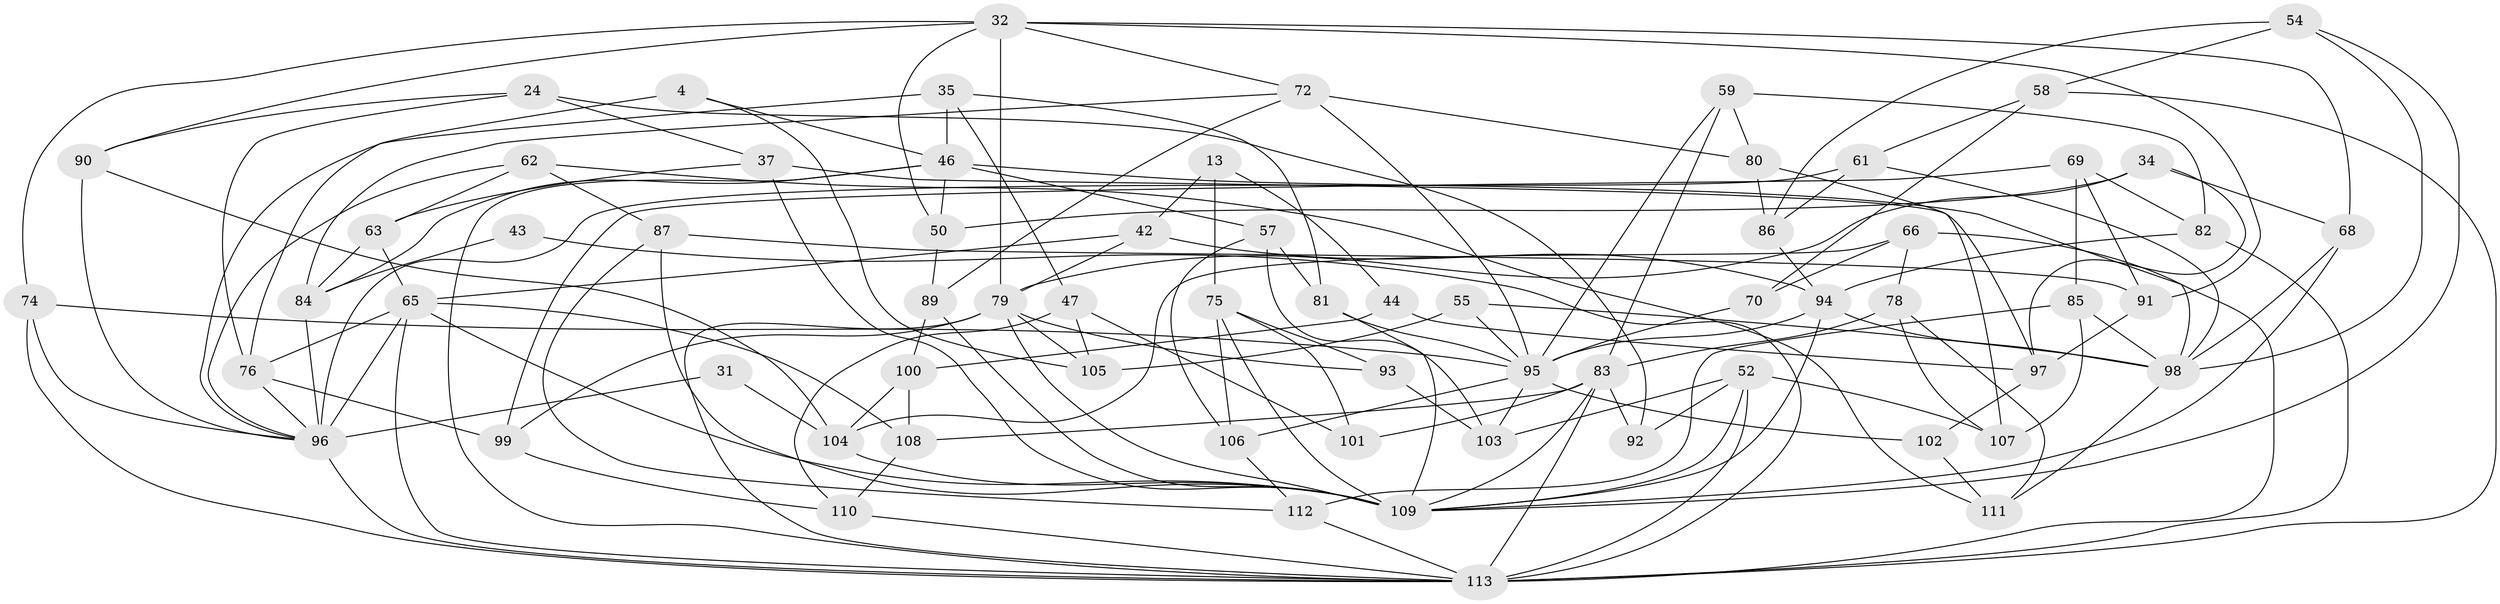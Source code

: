 // original degree distribution, {4: 1.0}
// Generated by graph-tools (version 1.1) at 2025/03/03/04/25 22:03:00]
// undirected, 67 vertices, 157 edges
graph export_dot {
graph [start="1"]
  node [color=gray90,style=filled];
  4;
  13;
  24;
  31;
  32 [super="+8+29"];
  34;
  35;
  37;
  42;
  43;
  44;
  46 [super="+18+30"];
  47;
  50;
  52 [super="+40"];
  54;
  55;
  57;
  58;
  59;
  61;
  62;
  63 [super="+60"];
  65 [super="+9+64"];
  66;
  68;
  69;
  70;
  72 [super="+41"];
  74;
  75 [super="+5+22"];
  76 [super="+3"];
  78;
  79 [super="+25+48"];
  80;
  81;
  82;
  83 [super="+39"];
  84 [super="+77+53"];
  85;
  86;
  87;
  89;
  90;
  91;
  92;
  93;
  94 [super="+26+73"];
  95 [super="+6+12+56"];
  96 [super="+1+36+49"];
  97 [super="+27"];
  98 [super="+7+51"];
  99;
  100 [super="+38"];
  101;
  102;
  103;
  104 [super="+45"];
  105;
  106;
  107;
  108;
  109 [super="+88+14+19"];
  110;
  111;
  112;
  113 [super="+33+71"];
  4 -- 46;
  4 -- 76 [weight=2];
  4 -- 105;
  13 -- 42;
  13 -- 44;
  13 -- 75 [weight=2];
  24 -- 90;
  24 -- 92;
  24 -- 37;
  24 -- 76;
  31 -- 104;
  31 -- 96 [weight=3];
  32 -- 79 [weight=2];
  32 -- 74;
  32 -- 90;
  32 -- 91;
  32 -- 68;
  32 -- 50;
  32 -- 72;
  34 -- 50;
  34 -- 68;
  34 -- 79;
  34 -- 97;
  35 -- 47;
  35 -- 81;
  35 -- 96;
  35 -- 46;
  37 -- 97;
  37 -- 63;
  37 -- 109;
  42 -- 79;
  42 -- 65;
  42 -- 94;
  43 -- 113 [weight=2];
  43 -- 84 [weight=2];
  44 -- 100 [weight=2];
  44 -- 97;
  46 -- 50;
  46 -- 98;
  46 -- 57;
  46 -- 84 [weight=2];
  46 -- 113;
  47 -- 105;
  47 -- 110;
  47 -- 101;
  50 -- 89;
  52 -- 103;
  52 -- 92 [weight=2];
  52 -- 107;
  52 -- 109;
  52 -- 113;
  54 -- 98;
  54 -- 58;
  54 -- 86;
  54 -- 109;
  55 -- 105;
  55 -- 95 [weight=2];
  55 -- 98;
  57 -- 106;
  57 -- 103;
  57 -- 81;
  58 -- 61;
  58 -- 70;
  58 -- 113;
  59 -- 82;
  59 -- 80;
  59 -- 83;
  59 -- 95;
  61 -- 86;
  61 -- 96;
  61 -- 98;
  62 -- 63;
  62 -- 111;
  62 -- 87;
  62 -- 96;
  63 -- 65 [weight=2];
  63 -- 84 [weight=2];
  65 -- 108;
  65 -- 96;
  65 -- 109;
  65 -- 76;
  65 -- 113;
  66 -- 70;
  66 -- 78;
  66 -- 104;
  66 -- 113;
  68 -- 98;
  68 -- 109;
  69 -- 99;
  69 -- 85;
  69 -- 91;
  69 -- 82;
  70 -- 95 [weight=2];
  72 -- 89;
  72 -- 80;
  72 -- 95 [weight=2];
  72 -- 84;
  74 -- 96;
  74 -- 95;
  74 -- 113;
  75 -- 106;
  75 -- 93 [weight=2];
  75 -- 101 [weight=2];
  75 -- 109;
  76 -- 99;
  76 -- 96;
  78 -- 111;
  78 -- 107;
  78 -- 83;
  79 -- 109 [weight=2];
  79 -- 99;
  79 -- 93;
  79 -- 105;
  79 -- 113;
  80 -- 107;
  80 -- 86;
  81 -- 109;
  81 -- 95;
  82 -- 94;
  82 -- 113;
  83 -- 101;
  83 -- 108;
  83 -- 109 [weight=2];
  83 -- 92;
  83 -- 113;
  84 -- 96;
  85 -- 112;
  85 -- 107;
  85 -- 98;
  86 -- 94;
  87 -- 91;
  87 -- 112;
  87 -- 109;
  89 -- 100;
  89 -- 109;
  90 -- 104;
  90 -- 96;
  91 -- 97;
  93 -- 103;
  94 -- 98;
  94 -- 95 [weight=2];
  94 -- 109 [weight=2];
  95 -- 106;
  95 -- 102;
  95 -- 103;
  96 -- 113;
  97 -- 102 [weight=2];
  98 -- 111;
  99 -- 110;
  100 -- 104 [weight=2];
  100 -- 108;
  102 -- 111;
  104 -- 109;
  106 -- 112;
  108 -- 110;
  110 -- 113;
  112 -- 113;
}
